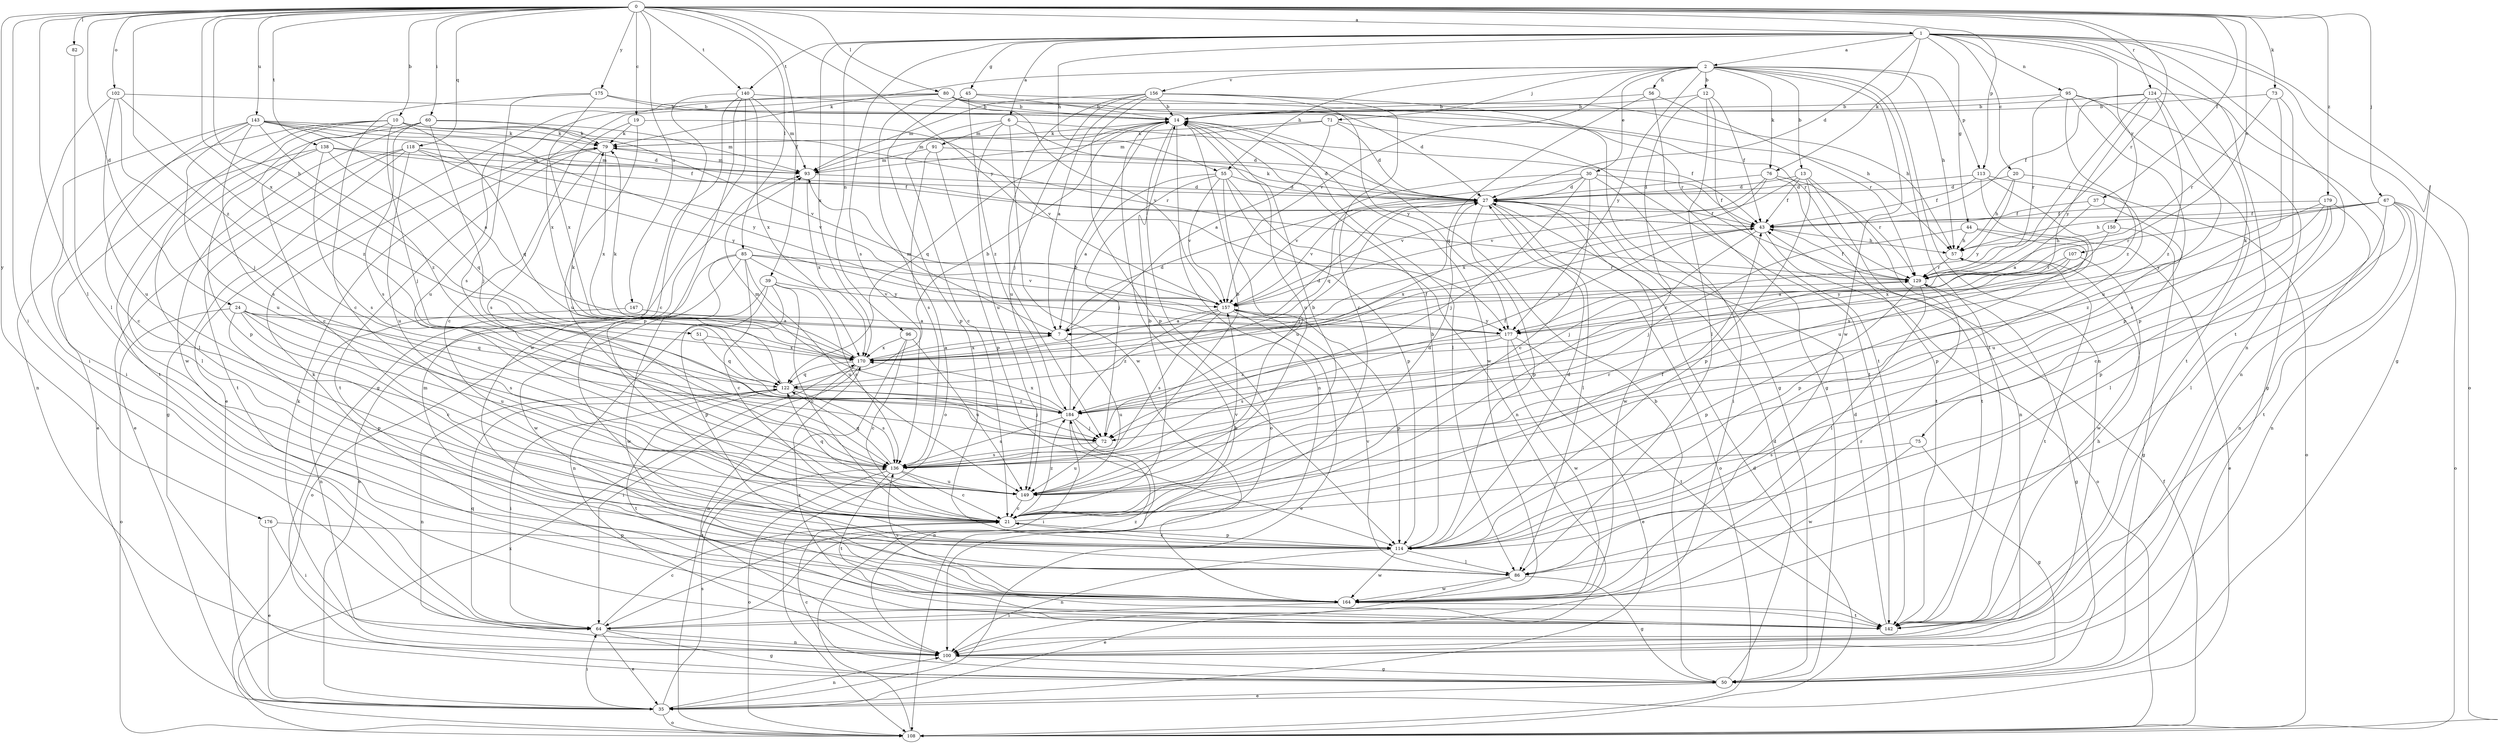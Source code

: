 strict digraph  {
0;
1;
2;
6;
7;
10;
12;
13;
14;
19;
20;
21;
24;
27;
30;
35;
37;
39;
43;
44;
45;
50;
51;
55;
56;
57;
60;
64;
67;
71;
72;
73;
75;
76;
79;
80;
82;
85;
86;
91;
93;
95;
96;
100;
102;
107;
108;
113;
114;
118;
122;
124;
129;
136;
138;
140;
142;
143;
147;
149;
150;
156;
157;
164;
170;
175;
176;
177;
179;
184;
0 -> 1  [label=a];
0 -> 10  [label=b];
0 -> 19  [label=c];
0 -> 24  [label=d];
0 -> 37  [label=f];
0 -> 39  [label=f];
0 -> 51  [label=h];
0 -> 60  [label=i];
0 -> 64  [label=i];
0 -> 67  [label=j];
0 -> 73  [label=k];
0 -> 80  [label=l];
0 -> 82  [label=l];
0 -> 85  [label=l];
0 -> 86  [label=l];
0 -> 102  [label=o];
0 -> 107  [label=o];
0 -> 113  [label=p];
0 -> 118  [label=q];
0 -> 124  [label=r];
0 -> 129  [label=r];
0 -> 138  [label=t];
0 -> 140  [label=t];
0 -> 143  [label=u];
0 -> 147  [label=u];
0 -> 170  [label=x];
0 -> 175  [label=y];
0 -> 176  [label=y];
0 -> 177  [label=y];
0 -> 179  [label=z];
0 -> 184  [label=z];
1 -> 2  [label=a];
1 -> 6  [label=a];
1 -> 20  [label=c];
1 -> 27  [label=d];
1 -> 44  [label=g];
1 -> 45  [label=g];
1 -> 50  [label=g];
1 -> 55  [label=h];
1 -> 75  [label=k];
1 -> 76  [label=k];
1 -> 95  [label=n];
1 -> 96  [label=n];
1 -> 100  [label=n];
1 -> 108  [label=o];
1 -> 136  [label=s];
1 -> 140  [label=t];
1 -> 142  [label=t];
1 -> 150  [label=v];
1 -> 170  [label=x];
2 -> 12  [label=b];
2 -> 13  [label=b];
2 -> 30  [label=e];
2 -> 55  [label=h];
2 -> 56  [label=h];
2 -> 57  [label=h];
2 -> 71  [label=j];
2 -> 76  [label=k];
2 -> 79  [label=k];
2 -> 100  [label=n];
2 -> 113  [label=p];
2 -> 142  [label=t];
2 -> 156  [label=v];
2 -> 157  [label=v];
2 -> 164  [label=w];
2 -> 177  [label=y];
6 -> 21  [label=c];
6 -> 27  [label=d];
6 -> 43  [label=f];
6 -> 91  [label=m];
6 -> 149  [label=u];
6 -> 164  [label=w];
7 -> 27  [label=d];
7 -> 93  [label=m];
7 -> 149  [label=u];
7 -> 170  [label=x];
10 -> 21  [label=c];
10 -> 64  [label=i];
10 -> 72  [label=j];
10 -> 79  [label=k];
10 -> 86  [label=l];
10 -> 122  [label=q];
10 -> 129  [label=r];
10 -> 142  [label=t];
10 -> 157  [label=v];
12 -> 14  [label=b];
12 -> 21  [label=c];
12 -> 43  [label=f];
12 -> 86  [label=l];
12 -> 142  [label=t];
13 -> 27  [label=d];
13 -> 43  [label=f];
13 -> 100  [label=n];
13 -> 114  [label=p];
13 -> 142  [label=t];
13 -> 157  [label=v];
14 -> 79  [label=k];
14 -> 86  [label=l];
14 -> 93  [label=m];
14 -> 100  [label=n];
14 -> 108  [label=o];
14 -> 122  [label=q];
14 -> 149  [label=u];
14 -> 164  [label=w];
19 -> 21  [label=c];
19 -> 79  [label=k];
19 -> 149  [label=u];
19 -> 157  [label=v];
20 -> 27  [label=d];
20 -> 57  [label=h];
20 -> 114  [label=p];
20 -> 177  [label=y];
21 -> 14  [label=b];
21 -> 43  [label=f];
21 -> 114  [label=p];
21 -> 157  [label=v];
21 -> 184  [label=z];
24 -> 7  [label=a];
24 -> 21  [label=c];
24 -> 108  [label=o];
24 -> 114  [label=p];
24 -> 122  [label=q];
24 -> 136  [label=s];
24 -> 149  [label=u];
27 -> 43  [label=f];
27 -> 72  [label=j];
27 -> 79  [label=k];
27 -> 86  [label=l];
27 -> 108  [label=o];
27 -> 114  [label=p];
27 -> 157  [label=v];
27 -> 164  [label=w];
30 -> 21  [label=c];
30 -> 27  [label=d];
30 -> 43  [label=f];
30 -> 64  [label=i];
30 -> 72  [label=j];
30 -> 122  [label=q];
30 -> 157  [label=v];
35 -> 64  [label=i];
35 -> 100  [label=n];
35 -> 108  [label=o];
35 -> 136  [label=s];
37 -> 7  [label=a];
37 -> 43  [label=f];
37 -> 149  [label=u];
39 -> 21  [label=c];
39 -> 100  [label=n];
39 -> 114  [label=p];
39 -> 136  [label=s];
39 -> 157  [label=v];
39 -> 164  [label=w];
43 -> 57  [label=h];
43 -> 72  [label=j];
43 -> 108  [label=o];
43 -> 170  [label=x];
44 -> 35  [label=e];
44 -> 57  [label=h];
44 -> 72  [label=j];
44 -> 114  [label=p];
45 -> 14  [label=b];
45 -> 108  [label=o];
45 -> 114  [label=p];
45 -> 129  [label=r];
45 -> 184  [label=z];
50 -> 14  [label=b];
50 -> 21  [label=c];
50 -> 27  [label=d];
50 -> 35  [label=e];
51 -> 122  [label=q];
51 -> 170  [label=x];
55 -> 7  [label=a];
55 -> 27  [label=d];
55 -> 72  [label=j];
55 -> 100  [label=n];
55 -> 114  [label=p];
55 -> 149  [label=u];
55 -> 157  [label=v];
56 -> 14  [label=b];
56 -> 50  [label=g];
56 -> 122  [label=q];
56 -> 129  [label=r];
57 -> 129  [label=r];
57 -> 142  [label=t];
60 -> 72  [label=j];
60 -> 79  [label=k];
60 -> 93  [label=m];
60 -> 114  [label=p];
60 -> 136  [label=s];
60 -> 164  [label=w];
64 -> 21  [label=c];
64 -> 35  [label=e];
64 -> 50  [label=g];
64 -> 100  [label=n];
64 -> 122  [label=q];
64 -> 184  [label=z];
67 -> 21  [label=c];
67 -> 43  [label=f];
67 -> 57  [label=h];
67 -> 86  [label=l];
67 -> 100  [label=n];
67 -> 108  [label=o];
67 -> 129  [label=r];
67 -> 142  [label=t];
71 -> 7  [label=a];
71 -> 27  [label=d];
71 -> 79  [label=k];
71 -> 93  [label=m];
71 -> 142  [label=t];
72 -> 136  [label=s];
72 -> 149  [label=u];
73 -> 14  [label=b];
73 -> 21  [label=c];
73 -> 114  [label=p];
73 -> 129  [label=r];
75 -> 50  [label=g];
75 -> 136  [label=s];
75 -> 164  [label=w];
76 -> 27  [label=d];
76 -> 129  [label=r];
76 -> 142  [label=t];
76 -> 157  [label=v];
76 -> 170  [label=x];
79 -> 93  [label=m];
79 -> 136  [label=s];
79 -> 142  [label=t];
79 -> 170  [label=x];
80 -> 14  [label=b];
80 -> 27  [label=d];
80 -> 35  [label=e];
80 -> 57  [label=h];
80 -> 129  [label=r];
80 -> 149  [label=u];
80 -> 157  [label=v];
80 -> 170  [label=x];
82 -> 86  [label=l];
85 -> 21  [label=c];
85 -> 35  [label=e];
85 -> 108  [label=o];
85 -> 129  [label=r];
85 -> 149  [label=u];
85 -> 157  [label=v];
85 -> 164  [label=w];
85 -> 177  [label=y];
86 -> 35  [label=e];
86 -> 50  [label=g];
86 -> 157  [label=v];
86 -> 164  [label=w];
91 -> 27  [label=d];
91 -> 93  [label=m];
91 -> 114  [label=p];
91 -> 136  [label=s];
93 -> 27  [label=d];
93 -> 170  [label=x];
95 -> 14  [label=b];
95 -> 50  [label=g];
95 -> 114  [label=p];
95 -> 129  [label=r];
95 -> 142  [label=t];
95 -> 184  [label=z];
96 -> 21  [label=c];
96 -> 108  [label=o];
96 -> 149  [label=u];
96 -> 170  [label=x];
100 -> 50  [label=g];
100 -> 79  [label=k];
102 -> 14  [label=b];
102 -> 64  [label=i];
102 -> 72  [label=j];
102 -> 149  [label=u];
102 -> 184  [label=z];
107 -> 7  [label=a];
107 -> 129  [label=r];
107 -> 164  [label=w];
107 -> 177  [label=y];
108 -> 14  [label=b];
108 -> 27  [label=d];
108 -> 43  [label=f];
108 -> 170  [label=x];
113 -> 27  [label=d];
113 -> 43  [label=f];
113 -> 108  [label=o];
113 -> 136  [label=s];
113 -> 149  [label=u];
114 -> 14  [label=b];
114 -> 21  [label=c];
114 -> 27  [label=d];
114 -> 86  [label=l];
114 -> 100  [label=n];
114 -> 164  [label=w];
118 -> 35  [label=e];
118 -> 50  [label=g];
118 -> 93  [label=m];
118 -> 142  [label=t];
118 -> 149  [label=u];
118 -> 157  [label=v];
118 -> 177  [label=y];
122 -> 14  [label=b];
122 -> 64  [label=i];
122 -> 72  [label=j];
122 -> 79  [label=k];
122 -> 100  [label=n];
122 -> 136  [label=s];
122 -> 142  [label=t];
122 -> 184  [label=z];
124 -> 14  [label=b];
124 -> 43  [label=f];
124 -> 100  [label=n];
124 -> 129  [label=r];
124 -> 149  [label=u];
124 -> 177  [label=y];
124 -> 184  [label=z];
129 -> 43  [label=f];
129 -> 50  [label=g];
129 -> 86  [label=l];
129 -> 114  [label=p];
129 -> 157  [label=v];
136 -> 14  [label=b];
136 -> 21  [label=c];
136 -> 108  [label=o];
136 -> 122  [label=q];
136 -> 129  [label=r];
136 -> 142  [label=t];
136 -> 149  [label=u];
138 -> 35  [label=e];
138 -> 43  [label=f];
138 -> 86  [label=l];
138 -> 93  [label=m];
138 -> 122  [label=q];
138 -> 136  [label=s];
140 -> 14  [label=b];
140 -> 21  [label=c];
140 -> 50  [label=g];
140 -> 93  [label=m];
140 -> 114  [label=p];
140 -> 164  [label=w];
140 -> 170  [label=x];
142 -> 27  [label=d];
142 -> 57  [label=h];
142 -> 170  [label=x];
143 -> 7  [label=a];
143 -> 21  [label=c];
143 -> 27  [label=d];
143 -> 43  [label=f];
143 -> 79  [label=k];
143 -> 100  [label=n];
143 -> 136  [label=s];
143 -> 149  [label=u];
143 -> 177  [label=y];
143 -> 184  [label=z];
147 -> 7  [label=a];
147 -> 100  [label=n];
149 -> 14  [label=b];
149 -> 21  [label=c];
149 -> 27  [label=d];
149 -> 122  [label=q];
150 -> 50  [label=g];
150 -> 57  [label=h];
150 -> 170  [label=x];
156 -> 7  [label=a];
156 -> 14  [label=b];
156 -> 21  [label=c];
156 -> 50  [label=g];
156 -> 72  [label=j];
156 -> 93  [label=m];
156 -> 114  [label=p];
156 -> 149  [label=u];
156 -> 177  [label=y];
157 -> 7  [label=a];
157 -> 35  [label=e];
157 -> 114  [label=p];
157 -> 136  [label=s];
157 -> 177  [label=y];
157 -> 184  [label=z];
164 -> 64  [label=i];
164 -> 79  [label=k];
164 -> 93  [label=m];
164 -> 129  [label=r];
164 -> 136  [label=s];
164 -> 142  [label=t];
170 -> 7  [label=a];
170 -> 27  [label=d];
170 -> 43  [label=f];
170 -> 64  [label=i];
170 -> 79  [label=k];
170 -> 100  [label=n];
170 -> 122  [label=q];
175 -> 14  [label=b];
175 -> 21  [label=c];
175 -> 57  [label=h];
175 -> 136  [label=s];
175 -> 170  [label=x];
176 -> 35  [label=e];
176 -> 64  [label=i];
176 -> 114  [label=p];
177 -> 35  [label=e];
177 -> 136  [label=s];
177 -> 142  [label=t];
177 -> 164  [label=w];
177 -> 184  [label=z];
179 -> 43  [label=f];
179 -> 86  [label=l];
179 -> 100  [label=n];
179 -> 114  [label=p];
179 -> 177  [label=y];
179 -> 184  [label=z];
184 -> 14  [label=b];
184 -> 43  [label=f];
184 -> 64  [label=i];
184 -> 72  [label=j];
184 -> 93  [label=m];
184 -> 100  [label=n];
184 -> 136  [label=s];
184 -> 170  [label=x];
}
